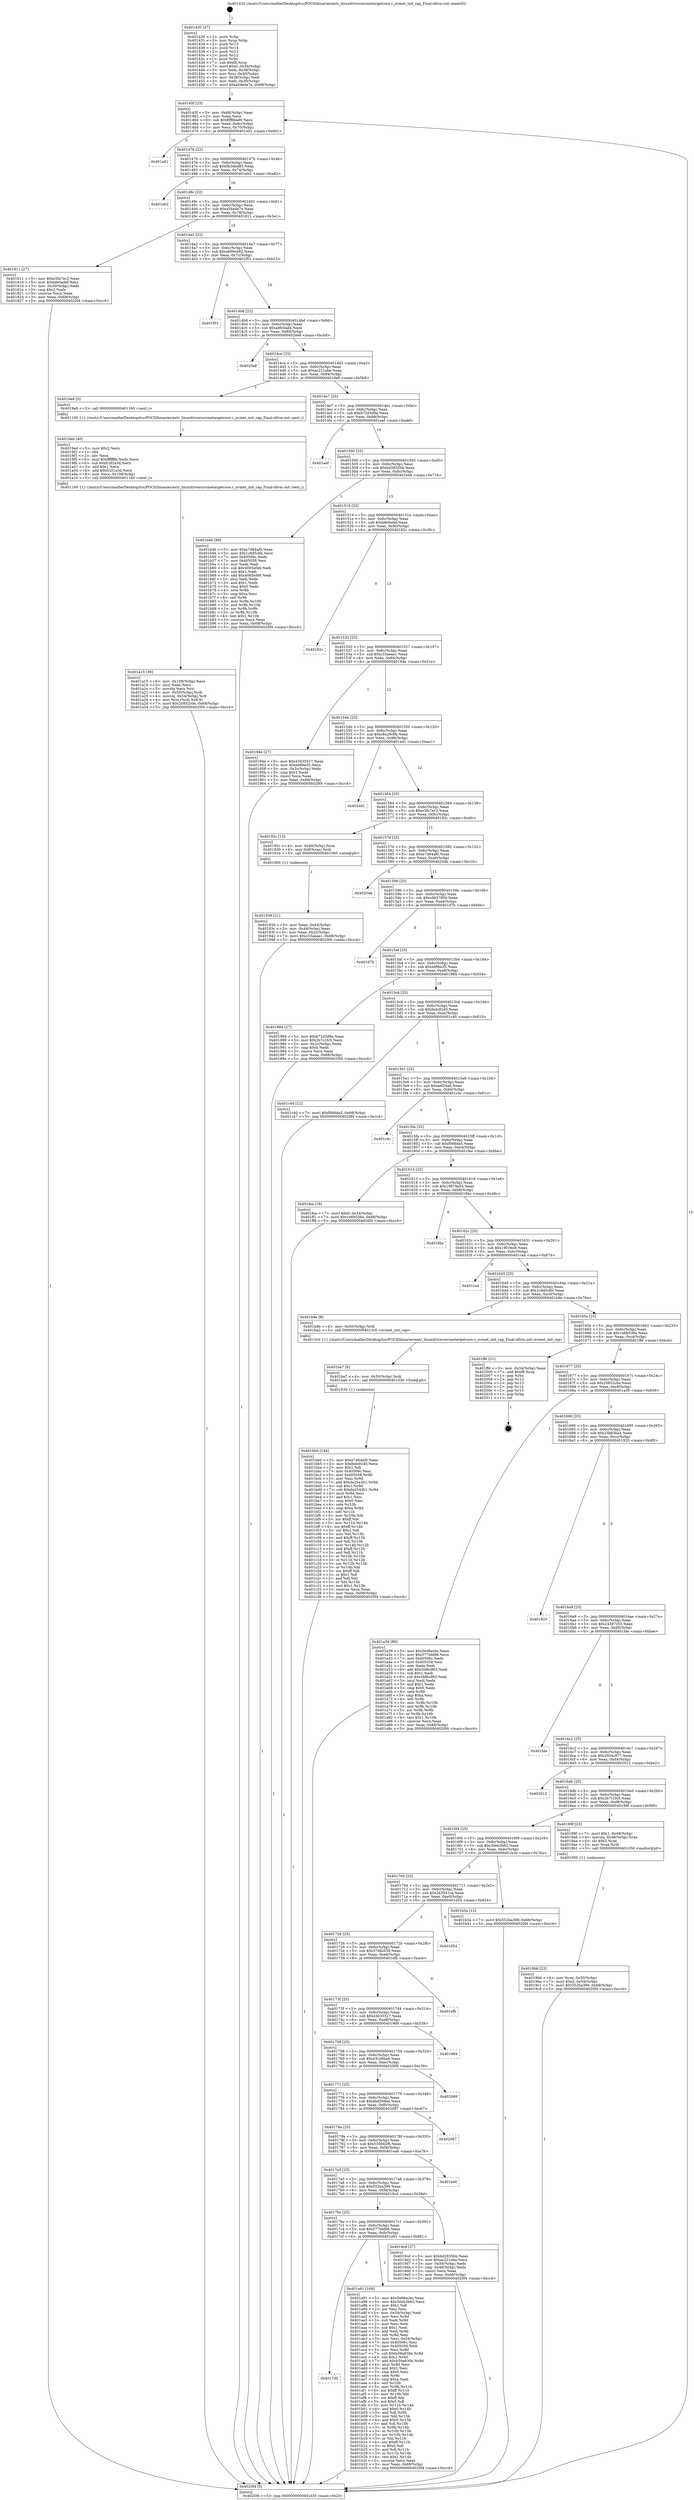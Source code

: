 digraph "0x401430" {
  label = "0x401430 (/mnt/c/Users/mathe/Desktop/tcc/POCII/binaries/extr_linuxdriversnvmetargetcore.c_nvmet_init_cap_Final-ollvm.out::main(0))"
  labelloc = "t"
  node[shape=record]

  Entry [label="",width=0.3,height=0.3,shape=circle,fillcolor=black,style=filled]
  "0x40145f" [label="{
     0x40145f [23]\l
     | [instrs]\l
     &nbsp;&nbsp;0x40145f \<+3\>: mov -0x68(%rbp),%eax\l
     &nbsp;&nbsp;0x401462 \<+2\>: mov %eax,%ecx\l
     &nbsp;&nbsp;0x401464 \<+6\>: sub $0x8ff6bad9,%ecx\l
     &nbsp;&nbsp;0x40146a \<+3\>: mov %eax,-0x6c(%rbp)\l
     &nbsp;&nbsp;0x40146d \<+3\>: mov %ecx,-0x70(%rbp)\l
     &nbsp;&nbsp;0x401470 \<+6\>: je 0000000000401e01 \<main+0x9d1\>\l
  }"]
  "0x401e01" [label="{
     0x401e01\l
  }", style=dashed]
  "0x401476" [label="{
     0x401476 [22]\l
     | [instrs]\l
     &nbsp;&nbsp;0x401476 \<+5\>: jmp 000000000040147b \<main+0x4b\>\l
     &nbsp;&nbsp;0x40147b \<+3\>: mov -0x6c(%rbp),%eax\l
     &nbsp;&nbsp;0x40147e \<+5\>: sub $0x9b3ded83,%eax\l
     &nbsp;&nbsp;0x401483 \<+3\>: mov %eax,-0x74(%rbp)\l
     &nbsp;&nbsp;0x401486 \<+6\>: je 0000000000401eb2 \<main+0xa82\>\l
  }"]
  Exit [label="",width=0.3,height=0.3,shape=circle,fillcolor=black,style=filled,peripheries=2]
  "0x401eb2" [label="{
     0x401eb2\l
  }", style=dashed]
  "0x40148c" [label="{
     0x40148c [22]\l
     | [instrs]\l
     &nbsp;&nbsp;0x40148c \<+5\>: jmp 0000000000401491 \<main+0x61\>\l
     &nbsp;&nbsp;0x401491 \<+3\>: mov -0x6c(%rbp),%eax\l
     &nbsp;&nbsp;0x401494 \<+5\>: sub $0xa54ede7e,%eax\l
     &nbsp;&nbsp;0x401499 \<+3\>: mov %eax,-0x78(%rbp)\l
     &nbsp;&nbsp;0x40149c \<+6\>: je 0000000000401811 \<main+0x3e1\>\l
  }"]
  "0x401bb0" [label="{
     0x401bb0 [144]\l
     | [instrs]\l
     &nbsp;&nbsp;0x401bb0 \<+5\>: mov $0xe7d64af0,%eax\l
     &nbsp;&nbsp;0x401bb5 \<+5\>: mov $0xfedc9240,%ecx\l
     &nbsp;&nbsp;0x401bba \<+2\>: mov $0x1,%dl\l
     &nbsp;&nbsp;0x401bbc \<+7\>: mov 0x40506c,%esi\l
     &nbsp;&nbsp;0x401bc3 \<+8\>: mov 0x405058,%r8d\l
     &nbsp;&nbsp;0x401bcb \<+3\>: mov %esi,%r9d\l
     &nbsp;&nbsp;0x401bce \<+7\>: add $0xda2543b1,%r9d\l
     &nbsp;&nbsp;0x401bd5 \<+4\>: sub $0x1,%r9d\l
     &nbsp;&nbsp;0x401bd9 \<+7\>: sub $0xda2543b1,%r9d\l
     &nbsp;&nbsp;0x401be0 \<+4\>: imul %r9d,%esi\l
     &nbsp;&nbsp;0x401be4 \<+3\>: and $0x1,%esi\l
     &nbsp;&nbsp;0x401be7 \<+3\>: cmp $0x0,%esi\l
     &nbsp;&nbsp;0x401bea \<+4\>: sete %r10b\l
     &nbsp;&nbsp;0x401bee \<+4\>: cmp $0xa,%r8d\l
     &nbsp;&nbsp;0x401bf2 \<+4\>: setl %r11b\l
     &nbsp;&nbsp;0x401bf6 \<+3\>: mov %r10b,%bl\l
     &nbsp;&nbsp;0x401bf9 \<+3\>: xor $0xff,%bl\l
     &nbsp;&nbsp;0x401bfc \<+3\>: mov %r11b,%r14b\l
     &nbsp;&nbsp;0x401bff \<+4\>: xor $0xff,%r14b\l
     &nbsp;&nbsp;0x401c03 \<+3\>: xor $0x1,%dl\l
     &nbsp;&nbsp;0x401c06 \<+3\>: mov %bl,%r15b\l
     &nbsp;&nbsp;0x401c09 \<+4\>: and $0xff,%r15b\l
     &nbsp;&nbsp;0x401c0d \<+3\>: and %dl,%r10b\l
     &nbsp;&nbsp;0x401c10 \<+3\>: mov %r14b,%r12b\l
     &nbsp;&nbsp;0x401c13 \<+4\>: and $0xff,%r12b\l
     &nbsp;&nbsp;0x401c17 \<+3\>: and %dl,%r11b\l
     &nbsp;&nbsp;0x401c1a \<+3\>: or %r10b,%r15b\l
     &nbsp;&nbsp;0x401c1d \<+3\>: or %r11b,%r12b\l
     &nbsp;&nbsp;0x401c20 \<+3\>: xor %r12b,%r15b\l
     &nbsp;&nbsp;0x401c23 \<+3\>: or %r14b,%bl\l
     &nbsp;&nbsp;0x401c26 \<+3\>: xor $0xff,%bl\l
     &nbsp;&nbsp;0x401c29 \<+3\>: or $0x1,%dl\l
     &nbsp;&nbsp;0x401c2c \<+2\>: and %dl,%bl\l
     &nbsp;&nbsp;0x401c2e \<+3\>: or %bl,%r15b\l
     &nbsp;&nbsp;0x401c31 \<+4\>: test $0x1,%r15b\l
     &nbsp;&nbsp;0x401c35 \<+3\>: cmovne %ecx,%eax\l
     &nbsp;&nbsp;0x401c38 \<+3\>: mov %eax,-0x68(%rbp)\l
     &nbsp;&nbsp;0x401c3b \<+5\>: jmp 00000000004020f4 \<main+0xcc4\>\l
  }"]
  "0x401811" [label="{
     0x401811 [27]\l
     | [instrs]\l
     &nbsp;&nbsp;0x401811 \<+5\>: mov $0xe5fa7ec3,%eax\l
     &nbsp;&nbsp;0x401816 \<+5\>: mov $0xbfe0edef,%ecx\l
     &nbsp;&nbsp;0x40181b \<+3\>: mov -0x30(%rbp),%edx\l
     &nbsp;&nbsp;0x40181e \<+3\>: cmp $0x2,%edx\l
     &nbsp;&nbsp;0x401821 \<+3\>: cmovne %ecx,%eax\l
     &nbsp;&nbsp;0x401824 \<+3\>: mov %eax,-0x68(%rbp)\l
     &nbsp;&nbsp;0x401827 \<+5\>: jmp 00000000004020f4 \<main+0xcc4\>\l
  }"]
  "0x4014a2" [label="{
     0x4014a2 [22]\l
     | [instrs]\l
     &nbsp;&nbsp;0x4014a2 \<+5\>: jmp 00000000004014a7 \<main+0x77\>\l
     &nbsp;&nbsp;0x4014a7 \<+3\>: mov -0x6c(%rbp),%eax\l
     &nbsp;&nbsp;0x4014aa \<+5\>: sub $0xa609e482,%eax\l
     &nbsp;&nbsp;0x4014af \<+3\>: mov %eax,-0x7c(%rbp)\l
     &nbsp;&nbsp;0x4014b2 \<+6\>: je 0000000000401f53 \<main+0xb23\>\l
  }"]
  "0x4020f4" [label="{
     0x4020f4 [5]\l
     | [instrs]\l
     &nbsp;&nbsp;0x4020f4 \<+5\>: jmp 000000000040145f \<main+0x2f\>\l
  }"]
  "0x401430" [label="{
     0x401430 [47]\l
     | [instrs]\l
     &nbsp;&nbsp;0x401430 \<+1\>: push %rbp\l
     &nbsp;&nbsp;0x401431 \<+3\>: mov %rsp,%rbp\l
     &nbsp;&nbsp;0x401434 \<+2\>: push %r15\l
     &nbsp;&nbsp;0x401436 \<+2\>: push %r14\l
     &nbsp;&nbsp;0x401438 \<+2\>: push %r13\l
     &nbsp;&nbsp;0x40143a \<+2\>: push %r12\l
     &nbsp;&nbsp;0x40143c \<+1\>: push %rbx\l
     &nbsp;&nbsp;0x40143d \<+7\>: sub $0xf8,%rsp\l
     &nbsp;&nbsp;0x401444 \<+7\>: movl $0x0,-0x34(%rbp)\l
     &nbsp;&nbsp;0x40144b \<+3\>: mov %edi,-0x38(%rbp)\l
     &nbsp;&nbsp;0x40144e \<+4\>: mov %rsi,-0x40(%rbp)\l
     &nbsp;&nbsp;0x401452 \<+3\>: mov -0x38(%rbp),%edi\l
     &nbsp;&nbsp;0x401455 \<+3\>: mov %edi,-0x30(%rbp)\l
     &nbsp;&nbsp;0x401458 \<+7\>: movl $0xa54ede7e,-0x68(%rbp)\l
  }"]
  "0x401ba7" [label="{
     0x401ba7 [9]\l
     | [instrs]\l
     &nbsp;&nbsp;0x401ba7 \<+4\>: mov -0x50(%rbp),%rdi\l
     &nbsp;&nbsp;0x401bab \<+5\>: call 0000000000401030 \<free@plt\>\l
     | [calls]\l
     &nbsp;&nbsp;0x401030 \{1\} (unknown)\l
  }"]
  "0x401f53" [label="{
     0x401f53\l
  }", style=dashed]
  "0x4014b8" [label="{
     0x4014b8 [22]\l
     | [instrs]\l
     &nbsp;&nbsp;0x4014b8 \<+5\>: jmp 00000000004014bd \<main+0x8d\>\l
     &nbsp;&nbsp;0x4014bd \<+3\>: mov -0x6c(%rbp),%eax\l
     &nbsp;&nbsp;0x4014c0 \<+5\>: sub $0xa8fc0ad4,%eax\l
     &nbsp;&nbsp;0x4014c5 \<+3\>: mov %eax,-0x80(%rbp)\l
     &nbsp;&nbsp;0x4014c8 \<+6\>: je 00000000004020e8 \<main+0xcb8\>\l
  }"]
  "0x4017d5" [label="{
     0x4017d5\l
  }", style=dashed]
  "0x4020e8" [label="{
     0x4020e8\l
  }", style=dashed]
  "0x4014ce" [label="{
     0x4014ce [25]\l
     | [instrs]\l
     &nbsp;&nbsp;0x4014ce \<+5\>: jmp 00000000004014d3 \<main+0xa3\>\l
     &nbsp;&nbsp;0x4014d3 \<+3\>: mov -0x6c(%rbp),%eax\l
     &nbsp;&nbsp;0x4014d6 \<+5\>: sub $0xac221ebe,%eax\l
     &nbsp;&nbsp;0x4014db \<+6\>: mov %eax,-0x84(%rbp)\l
     &nbsp;&nbsp;0x4014e1 \<+6\>: je 00000000004019e8 \<main+0x5b8\>\l
  }"]
  "0x401a91" [label="{
     0x401a91 [169]\l
     | [instrs]\l
     &nbsp;&nbsp;0x401a91 \<+5\>: mov $0x5e96ecbc,%eax\l
     &nbsp;&nbsp;0x401a96 \<+5\>: mov $0x30eb3b62,%ecx\l
     &nbsp;&nbsp;0x401a9b \<+2\>: mov $0x1,%dl\l
     &nbsp;&nbsp;0x401a9d \<+2\>: xor %esi,%esi\l
     &nbsp;&nbsp;0x401a9f \<+3\>: mov -0x54(%rbp),%edi\l
     &nbsp;&nbsp;0x401aa2 \<+3\>: mov %esi,%r8d\l
     &nbsp;&nbsp;0x401aa5 \<+3\>: sub %edi,%r8d\l
     &nbsp;&nbsp;0x401aa8 \<+2\>: mov %esi,%edi\l
     &nbsp;&nbsp;0x401aaa \<+3\>: sub $0x1,%edi\l
     &nbsp;&nbsp;0x401aad \<+3\>: add %edi,%r8d\l
     &nbsp;&nbsp;0x401ab0 \<+3\>: sub %r8d,%esi\l
     &nbsp;&nbsp;0x401ab3 \<+3\>: mov %esi,-0x54(%rbp)\l
     &nbsp;&nbsp;0x401ab6 \<+7\>: mov 0x40506c,%esi\l
     &nbsp;&nbsp;0x401abd \<+7\>: mov 0x405058,%edi\l
     &nbsp;&nbsp;0x401ac4 \<+3\>: mov %esi,%r8d\l
     &nbsp;&nbsp;0x401ac7 \<+7\>: sub $0xb59a830e,%r8d\l
     &nbsp;&nbsp;0x401ace \<+4\>: sub $0x1,%r8d\l
     &nbsp;&nbsp;0x401ad2 \<+7\>: add $0xb59a830e,%r8d\l
     &nbsp;&nbsp;0x401ad9 \<+4\>: imul %r8d,%esi\l
     &nbsp;&nbsp;0x401add \<+3\>: and $0x1,%esi\l
     &nbsp;&nbsp;0x401ae0 \<+3\>: cmp $0x0,%esi\l
     &nbsp;&nbsp;0x401ae3 \<+4\>: sete %r9b\l
     &nbsp;&nbsp;0x401ae7 \<+3\>: cmp $0xa,%edi\l
     &nbsp;&nbsp;0x401aea \<+4\>: setl %r10b\l
     &nbsp;&nbsp;0x401aee \<+3\>: mov %r9b,%r11b\l
     &nbsp;&nbsp;0x401af1 \<+4\>: xor $0xff,%r11b\l
     &nbsp;&nbsp;0x401af5 \<+3\>: mov %r10b,%bl\l
     &nbsp;&nbsp;0x401af8 \<+3\>: xor $0xff,%bl\l
     &nbsp;&nbsp;0x401afb \<+3\>: xor $0x0,%dl\l
     &nbsp;&nbsp;0x401afe \<+3\>: mov %r11b,%r14b\l
     &nbsp;&nbsp;0x401b01 \<+4\>: and $0x0,%r14b\l
     &nbsp;&nbsp;0x401b05 \<+3\>: and %dl,%r9b\l
     &nbsp;&nbsp;0x401b08 \<+3\>: mov %bl,%r15b\l
     &nbsp;&nbsp;0x401b0b \<+4\>: and $0x0,%r15b\l
     &nbsp;&nbsp;0x401b0f \<+3\>: and %dl,%r10b\l
     &nbsp;&nbsp;0x401b12 \<+3\>: or %r9b,%r14b\l
     &nbsp;&nbsp;0x401b15 \<+3\>: or %r10b,%r15b\l
     &nbsp;&nbsp;0x401b18 \<+3\>: xor %r15b,%r14b\l
     &nbsp;&nbsp;0x401b1b \<+3\>: or %bl,%r11b\l
     &nbsp;&nbsp;0x401b1e \<+4\>: xor $0xff,%r11b\l
     &nbsp;&nbsp;0x401b22 \<+3\>: or $0x0,%dl\l
     &nbsp;&nbsp;0x401b25 \<+3\>: and %dl,%r11b\l
     &nbsp;&nbsp;0x401b28 \<+3\>: or %r11b,%r14b\l
     &nbsp;&nbsp;0x401b2b \<+4\>: test $0x1,%r14b\l
     &nbsp;&nbsp;0x401b2f \<+3\>: cmovne %ecx,%eax\l
     &nbsp;&nbsp;0x401b32 \<+3\>: mov %eax,-0x68(%rbp)\l
     &nbsp;&nbsp;0x401b35 \<+5\>: jmp 00000000004020f4 \<main+0xcc4\>\l
  }"]
  "0x4019e8" [label="{
     0x4019e8 [5]\l
     | [instrs]\l
     &nbsp;&nbsp;0x4019e8 \<+5\>: call 0000000000401160 \<next_i\>\l
     | [calls]\l
     &nbsp;&nbsp;0x401160 \{1\} (/mnt/c/Users/mathe/Desktop/tcc/POCII/binaries/extr_linuxdriversnvmetargetcore.c_nvmet_init_cap_Final-ollvm.out::next_i)\l
  }"]
  "0x4014e7" [label="{
     0x4014e7 [25]\l
     | [instrs]\l
     &nbsp;&nbsp;0x4014e7 \<+5\>: jmp 00000000004014ec \<main+0xbc\>\l
     &nbsp;&nbsp;0x4014ec \<+3\>: mov -0x6c(%rbp),%eax\l
     &nbsp;&nbsp;0x4014ef \<+5\>: sub $0xb72d3d9a,%eax\l
     &nbsp;&nbsp;0x4014f4 \<+6\>: mov %eax,-0x88(%rbp)\l
     &nbsp;&nbsp;0x4014fa \<+6\>: je 0000000000401eef \<main+0xabf\>\l
  }"]
  "0x401a15" [label="{
     0x401a15 [36]\l
     | [instrs]\l
     &nbsp;&nbsp;0x401a15 \<+6\>: mov -0x108(%rbp),%ecx\l
     &nbsp;&nbsp;0x401a1b \<+3\>: imul %eax,%ecx\l
     &nbsp;&nbsp;0x401a1e \<+3\>: movslq %ecx,%rsi\l
     &nbsp;&nbsp;0x401a21 \<+4\>: mov -0x50(%rbp),%rdi\l
     &nbsp;&nbsp;0x401a25 \<+4\>: movslq -0x54(%rbp),%r8\l
     &nbsp;&nbsp;0x401a29 \<+4\>: mov %rsi,(%rdi,%r8,8)\l
     &nbsp;&nbsp;0x401a2d \<+7\>: movl $0x20932c0e,-0x68(%rbp)\l
     &nbsp;&nbsp;0x401a34 \<+5\>: jmp 00000000004020f4 \<main+0xcc4\>\l
  }"]
  "0x401eef" [label="{
     0x401eef\l
  }", style=dashed]
  "0x401500" [label="{
     0x401500 [25]\l
     | [instrs]\l
     &nbsp;&nbsp;0x401500 \<+5\>: jmp 0000000000401505 \<main+0xd5\>\l
     &nbsp;&nbsp;0x401505 \<+3\>: mov -0x6c(%rbp),%eax\l
     &nbsp;&nbsp;0x401508 \<+5\>: sub $0xbd2855bb,%eax\l
     &nbsp;&nbsp;0x40150d \<+6\>: mov %eax,-0x8c(%rbp)\l
     &nbsp;&nbsp;0x401513 \<+6\>: je 0000000000401b46 \<main+0x716\>\l
  }"]
  "0x4019ed" [label="{
     0x4019ed [40]\l
     | [instrs]\l
     &nbsp;&nbsp;0x4019ed \<+5\>: mov $0x2,%ecx\l
     &nbsp;&nbsp;0x4019f2 \<+1\>: cltd\l
     &nbsp;&nbsp;0x4019f3 \<+2\>: idiv %ecx\l
     &nbsp;&nbsp;0x4019f5 \<+6\>: imul $0xfffffffe,%edx,%ecx\l
     &nbsp;&nbsp;0x4019fb \<+6\>: sub $0xfc2f1a3d,%ecx\l
     &nbsp;&nbsp;0x401a01 \<+3\>: add $0x1,%ecx\l
     &nbsp;&nbsp;0x401a04 \<+6\>: add $0xfc2f1a3d,%ecx\l
     &nbsp;&nbsp;0x401a0a \<+6\>: mov %ecx,-0x108(%rbp)\l
     &nbsp;&nbsp;0x401a10 \<+5\>: call 0000000000401160 \<next_i\>\l
     | [calls]\l
     &nbsp;&nbsp;0x401160 \{1\} (/mnt/c/Users/mathe/Desktop/tcc/POCII/binaries/extr_linuxdriversnvmetargetcore.c_nvmet_init_cap_Final-ollvm.out::next_i)\l
  }"]
  "0x401b46" [label="{
     0x401b46 [88]\l
     | [instrs]\l
     &nbsp;&nbsp;0x401b46 \<+5\>: mov $0xe7d64af0,%eax\l
     &nbsp;&nbsp;0x401b4b \<+5\>: mov $0x1c8d5c6b,%ecx\l
     &nbsp;&nbsp;0x401b50 \<+7\>: mov 0x40506c,%edx\l
     &nbsp;&nbsp;0x401b57 \<+7\>: mov 0x405058,%esi\l
     &nbsp;&nbsp;0x401b5e \<+2\>: mov %edx,%edi\l
     &nbsp;&nbsp;0x401b60 \<+6\>: sub $0x4065ef46,%edi\l
     &nbsp;&nbsp;0x401b66 \<+3\>: sub $0x1,%edi\l
     &nbsp;&nbsp;0x401b69 \<+6\>: add $0x4065ef46,%edi\l
     &nbsp;&nbsp;0x401b6f \<+3\>: imul %edi,%edx\l
     &nbsp;&nbsp;0x401b72 \<+3\>: and $0x1,%edx\l
     &nbsp;&nbsp;0x401b75 \<+3\>: cmp $0x0,%edx\l
     &nbsp;&nbsp;0x401b78 \<+4\>: sete %r8b\l
     &nbsp;&nbsp;0x401b7c \<+3\>: cmp $0xa,%esi\l
     &nbsp;&nbsp;0x401b7f \<+4\>: setl %r9b\l
     &nbsp;&nbsp;0x401b83 \<+3\>: mov %r8b,%r10b\l
     &nbsp;&nbsp;0x401b86 \<+3\>: and %r9b,%r10b\l
     &nbsp;&nbsp;0x401b89 \<+3\>: xor %r9b,%r8b\l
     &nbsp;&nbsp;0x401b8c \<+3\>: or %r8b,%r10b\l
     &nbsp;&nbsp;0x401b8f \<+4\>: test $0x1,%r10b\l
     &nbsp;&nbsp;0x401b93 \<+3\>: cmovne %ecx,%eax\l
     &nbsp;&nbsp;0x401b96 \<+3\>: mov %eax,-0x68(%rbp)\l
     &nbsp;&nbsp;0x401b99 \<+5\>: jmp 00000000004020f4 \<main+0xcc4\>\l
  }"]
  "0x401519" [label="{
     0x401519 [25]\l
     | [instrs]\l
     &nbsp;&nbsp;0x401519 \<+5\>: jmp 000000000040151e \<main+0xee\>\l
     &nbsp;&nbsp;0x40151e \<+3\>: mov -0x6c(%rbp),%eax\l
     &nbsp;&nbsp;0x401521 \<+5\>: sub $0xbfe0edef,%eax\l
     &nbsp;&nbsp;0x401526 \<+6\>: mov %eax,-0x90(%rbp)\l
     &nbsp;&nbsp;0x40152c \<+6\>: je 000000000040182c \<main+0x3fc\>\l
  }"]
  "0x4017bc" [label="{
     0x4017bc [25]\l
     | [instrs]\l
     &nbsp;&nbsp;0x4017bc \<+5\>: jmp 00000000004017c1 \<main+0x391\>\l
     &nbsp;&nbsp;0x4017c1 \<+3\>: mov -0x6c(%rbp),%eax\l
     &nbsp;&nbsp;0x4017c4 \<+5\>: sub $0x577bbfd6,%eax\l
     &nbsp;&nbsp;0x4017c9 \<+6\>: mov %eax,-0xfc(%rbp)\l
     &nbsp;&nbsp;0x4017cf \<+6\>: je 0000000000401a91 \<main+0x661\>\l
  }"]
  "0x40182c" [label="{
     0x40182c\l
  }", style=dashed]
  "0x401532" [label="{
     0x401532 [25]\l
     | [instrs]\l
     &nbsp;&nbsp;0x401532 \<+5\>: jmp 0000000000401537 \<main+0x107\>\l
     &nbsp;&nbsp;0x401537 \<+3\>: mov -0x6c(%rbp),%eax\l
     &nbsp;&nbsp;0x40153a \<+5\>: sub $0xc33aeaa1,%eax\l
     &nbsp;&nbsp;0x40153f \<+6\>: mov %eax,-0x94(%rbp)\l
     &nbsp;&nbsp;0x401545 \<+6\>: je 000000000040194e \<main+0x51e\>\l
  }"]
  "0x4019cd" [label="{
     0x4019cd [27]\l
     | [instrs]\l
     &nbsp;&nbsp;0x4019cd \<+5\>: mov $0xbd2855bb,%eax\l
     &nbsp;&nbsp;0x4019d2 \<+5\>: mov $0xac221ebe,%ecx\l
     &nbsp;&nbsp;0x4019d7 \<+3\>: mov -0x54(%rbp),%edx\l
     &nbsp;&nbsp;0x4019da \<+3\>: cmp -0x48(%rbp),%edx\l
     &nbsp;&nbsp;0x4019dd \<+3\>: cmovl %ecx,%eax\l
     &nbsp;&nbsp;0x4019e0 \<+3\>: mov %eax,-0x68(%rbp)\l
     &nbsp;&nbsp;0x4019e3 \<+5\>: jmp 00000000004020f4 \<main+0xcc4\>\l
  }"]
  "0x40194e" [label="{
     0x40194e [27]\l
     | [instrs]\l
     &nbsp;&nbsp;0x40194e \<+5\>: mov $0x43035517,%eax\l
     &nbsp;&nbsp;0x401953 \<+5\>: mov $0xebf9ecf3,%ecx\l
     &nbsp;&nbsp;0x401958 \<+3\>: mov -0x2c(%rbp),%edx\l
     &nbsp;&nbsp;0x40195b \<+3\>: cmp $0x1,%edx\l
     &nbsp;&nbsp;0x40195e \<+3\>: cmovl %ecx,%eax\l
     &nbsp;&nbsp;0x401961 \<+3\>: mov %eax,-0x68(%rbp)\l
     &nbsp;&nbsp;0x401964 \<+5\>: jmp 00000000004020f4 \<main+0xcc4\>\l
  }"]
  "0x40154b" [label="{
     0x40154b [25]\l
     | [instrs]\l
     &nbsp;&nbsp;0x40154b \<+5\>: jmp 0000000000401550 \<main+0x120\>\l
     &nbsp;&nbsp;0x401550 \<+3\>: mov -0x6c(%rbp),%eax\l
     &nbsp;&nbsp;0x401553 \<+5\>: sub $0xc8a29c9b,%eax\l
     &nbsp;&nbsp;0x401558 \<+6\>: mov %eax,-0x98(%rbp)\l
     &nbsp;&nbsp;0x40155e \<+6\>: je 0000000000401ed1 \<main+0xaa1\>\l
  }"]
  "0x4017a3" [label="{
     0x4017a3 [25]\l
     | [instrs]\l
     &nbsp;&nbsp;0x4017a3 \<+5\>: jmp 00000000004017a8 \<main+0x378\>\l
     &nbsp;&nbsp;0x4017a8 \<+3\>: mov -0x6c(%rbp),%eax\l
     &nbsp;&nbsp;0x4017ab \<+5\>: sub $0x552ba399,%eax\l
     &nbsp;&nbsp;0x4017b0 \<+6\>: mov %eax,-0xf8(%rbp)\l
     &nbsp;&nbsp;0x4017b6 \<+6\>: je 00000000004019cd \<main+0x59d\>\l
  }"]
  "0x401ed1" [label="{
     0x401ed1\l
  }", style=dashed]
  "0x401564" [label="{
     0x401564 [25]\l
     | [instrs]\l
     &nbsp;&nbsp;0x401564 \<+5\>: jmp 0000000000401569 \<main+0x139\>\l
     &nbsp;&nbsp;0x401569 \<+3\>: mov -0x6c(%rbp),%eax\l
     &nbsp;&nbsp;0x40156c \<+5\>: sub $0xe5fa7ec3,%eax\l
     &nbsp;&nbsp;0x401571 \<+6\>: mov %eax,-0x9c(%rbp)\l
     &nbsp;&nbsp;0x401577 \<+6\>: je 000000000040192c \<main+0x4fc\>\l
  }"]
  "0x401ea6" [label="{
     0x401ea6\l
  }", style=dashed]
  "0x40192c" [label="{
     0x40192c [13]\l
     | [instrs]\l
     &nbsp;&nbsp;0x40192c \<+4\>: mov -0x40(%rbp),%rax\l
     &nbsp;&nbsp;0x401930 \<+4\>: mov 0x8(%rax),%rdi\l
     &nbsp;&nbsp;0x401934 \<+5\>: call 0000000000401060 \<atoi@plt\>\l
     | [calls]\l
     &nbsp;&nbsp;0x401060 \{1\} (unknown)\l
  }"]
  "0x40157d" [label="{
     0x40157d [25]\l
     | [instrs]\l
     &nbsp;&nbsp;0x40157d \<+5\>: jmp 0000000000401582 \<main+0x152\>\l
     &nbsp;&nbsp;0x401582 \<+3\>: mov -0x6c(%rbp),%eax\l
     &nbsp;&nbsp;0x401585 \<+5\>: sub $0xe7d64af0,%eax\l
     &nbsp;&nbsp;0x40158a \<+6\>: mov %eax,-0xa0(%rbp)\l
     &nbsp;&nbsp;0x401590 \<+6\>: je 000000000040204b \<main+0xc1b\>\l
  }"]
  "0x401939" [label="{
     0x401939 [21]\l
     | [instrs]\l
     &nbsp;&nbsp;0x401939 \<+3\>: mov %eax,-0x44(%rbp)\l
     &nbsp;&nbsp;0x40193c \<+3\>: mov -0x44(%rbp),%eax\l
     &nbsp;&nbsp;0x40193f \<+3\>: mov %eax,-0x2c(%rbp)\l
     &nbsp;&nbsp;0x401942 \<+7\>: movl $0xc33aeaa1,-0x68(%rbp)\l
     &nbsp;&nbsp;0x401949 \<+5\>: jmp 00000000004020f4 \<main+0xcc4\>\l
  }"]
  "0x40178a" [label="{
     0x40178a [25]\l
     | [instrs]\l
     &nbsp;&nbsp;0x40178a \<+5\>: jmp 000000000040178f \<main+0x35f\>\l
     &nbsp;&nbsp;0x40178f \<+3\>: mov -0x6c(%rbp),%eax\l
     &nbsp;&nbsp;0x401792 \<+5\>: sub $0x535042f6,%eax\l
     &nbsp;&nbsp;0x401797 \<+6\>: mov %eax,-0xf4(%rbp)\l
     &nbsp;&nbsp;0x40179d \<+6\>: je 0000000000401ea6 \<main+0xa76\>\l
  }"]
  "0x40204b" [label="{
     0x40204b\l
  }", style=dashed]
  "0x401596" [label="{
     0x401596 [25]\l
     | [instrs]\l
     &nbsp;&nbsp;0x401596 \<+5\>: jmp 000000000040159b \<main+0x16b\>\l
     &nbsp;&nbsp;0x40159b \<+3\>: mov -0x6c(%rbp),%eax\l
     &nbsp;&nbsp;0x40159e \<+5\>: sub $0xe9b57950,%eax\l
     &nbsp;&nbsp;0x4015a3 \<+6\>: mov %eax,-0xa4(%rbp)\l
     &nbsp;&nbsp;0x4015a9 \<+6\>: je 0000000000401d7b \<main+0x94b\>\l
  }"]
  "0x402097" [label="{
     0x402097\l
  }", style=dashed]
  "0x401d7b" [label="{
     0x401d7b\l
  }", style=dashed]
  "0x4015af" [label="{
     0x4015af [25]\l
     | [instrs]\l
     &nbsp;&nbsp;0x4015af \<+5\>: jmp 00000000004015b4 \<main+0x184\>\l
     &nbsp;&nbsp;0x4015b4 \<+3\>: mov -0x6c(%rbp),%eax\l
     &nbsp;&nbsp;0x4015b7 \<+5\>: sub $0xebf9ecf3,%eax\l
     &nbsp;&nbsp;0x4015bc \<+6\>: mov %eax,-0xa8(%rbp)\l
     &nbsp;&nbsp;0x4015c2 \<+6\>: je 0000000000401984 \<main+0x554\>\l
  }"]
  "0x401771" [label="{
     0x401771 [25]\l
     | [instrs]\l
     &nbsp;&nbsp;0x401771 \<+5\>: jmp 0000000000401776 \<main+0x346\>\l
     &nbsp;&nbsp;0x401776 \<+3\>: mov -0x6c(%rbp),%eax\l
     &nbsp;&nbsp;0x401779 \<+5\>: sub $0x4bd506ee,%eax\l
     &nbsp;&nbsp;0x40177e \<+6\>: mov %eax,-0xf0(%rbp)\l
     &nbsp;&nbsp;0x401784 \<+6\>: je 0000000000402097 \<main+0xc67\>\l
  }"]
  "0x401984" [label="{
     0x401984 [27]\l
     | [instrs]\l
     &nbsp;&nbsp;0x401984 \<+5\>: mov $0xb72d3d9a,%eax\l
     &nbsp;&nbsp;0x401989 \<+5\>: mov $0x2b7c1fc5,%ecx\l
     &nbsp;&nbsp;0x40198e \<+3\>: mov -0x2c(%rbp),%edx\l
     &nbsp;&nbsp;0x401991 \<+3\>: cmp $0x0,%edx\l
     &nbsp;&nbsp;0x401994 \<+3\>: cmove %ecx,%eax\l
     &nbsp;&nbsp;0x401997 \<+3\>: mov %eax,-0x68(%rbp)\l
     &nbsp;&nbsp;0x40199a \<+5\>: jmp 00000000004020f4 \<main+0xcc4\>\l
  }"]
  "0x4015c8" [label="{
     0x4015c8 [25]\l
     | [instrs]\l
     &nbsp;&nbsp;0x4015c8 \<+5\>: jmp 00000000004015cd \<main+0x19d\>\l
     &nbsp;&nbsp;0x4015cd \<+3\>: mov -0x6c(%rbp),%eax\l
     &nbsp;&nbsp;0x4015d0 \<+5\>: sub $0xfedc9240,%eax\l
     &nbsp;&nbsp;0x4015d5 \<+6\>: mov %eax,-0xac(%rbp)\l
     &nbsp;&nbsp;0x4015db \<+6\>: je 0000000000401c40 \<main+0x810\>\l
  }"]
  "0x402069" [label="{
     0x402069\l
  }", style=dashed]
  "0x401c40" [label="{
     0x401c40 [12]\l
     | [instrs]\l
     &nbsp;&nbsp;0x401c40 \<+7\>: movl $0xf066da5,-0x68(%rbp)\l
     &nbsp;&nbsp;0x401c47 \<+5\>: jmp 00000000004020f4 \<main+0xcc4\>\l
  }"]
  "0x4015e1" [label="{
     0x4015e1 [25]\l
     | [instrs]\l
     &nbsp;&nbsp;0x4015e1 \<+5\>: jmp 00000000004015e6 \<main+0x1b6\>\l
     &nbsp;&nbsp;0x4015e6 \<+3\>: mov -0x6c(%rbp),%eax\l
     &nbsp;&nbsp;0x4015e9 \<+5\>: sub $0xaef24a6,%eax\l
     &nbsp;&nbsp;0x4015ee \<+6\>: mov %eax,-0xb0(%rbp)\l
     &nbsp;&nbsp;0x4015f4 \<+6\>: je 0000000000401c4c \<main+0x81c\>\l
  }"]
  "0x401758" [label="{
     0x401758 [25]\l
     | [instrs]\l
     &nbsp;&nbsp;0x401758 \<+5\>: jmp 000000000040175d \<main+0x32d\>\l
     &nbsp;&nbsp;0x40175d \<+3\>: mov -0x6c(%rbp),%eax\l
     &nbsp;&nbsp;0x401760 \<+5\>: sub $0x43c26ba8,%eax\l
     &nbsp;&nbsp;0x401765 \<+6\>: mov %eax,-0xec(%rbp)\l
     &nbsp;&nbsp;0x40176b \<+6\>: je 0000000000402069 \<main+0xc39\>\l
  }"]
  "0x401c4c" [label="{
     0x401c4c\l
  }", style=dashed]
  "0x4015fa" [label="{
     0x4015fa [25]\l
     | [instrs]\l
     &nbsp;&nbsp;0x4015fa \<+5\>: jmp 00000000004015ff \<main+0x1cf\>\l
     &nbsp;&nbsp;0x4015ff \<+3\>: mov -0x6c(%rbp),%eax\l
     &nbsp;&nbsp;0x401602 \<+5\>: sub $0xf066da5,%eax\l
     &nbsp;&nbsp;0x401607 \<+6\>: mov %eax,-0xb4(%rbp)\l
     &nbsp;&nbsp;0x40160d \<+6\>: je 0000000000401fea \<main+0xbba\>\l
  }"]
  "0x401969" [label="{
     0x401969\l
  }", style=dashed]
  "0x401fea" [label="{
     0x401fea [19]\l
     | [instrs]\l
     &nbsp;&nbsp;0x401fea \<+7\>: movl $0x0,-0x34(%rbp)\l
     &nbsp;&nbsp;0x401ff1 \<+7\>: movl $0x1e6b536e,-0x68(%rbp)\l
     &nbsp;&nbsp;0x401ff8 \<+5\>: jmp 00000000004020f4 \<main+0xcc4\>\l
  }"]
  "0x401613" [label="{
     0x401613 [25]\l
     | [instrs]\l
     &nbsp;&nbsp;0x401613 \<+5\>: jmp 0000000000401618 \<main+0x1e8\>\l
     &nbsp;&nbsp;0x401618 \<+3\>: mov -0x6c(%rbp),%eax\l
     &nbsp;&nbsp;0x40161b \<+5\>: sub $0x19679a54,%eax\l
     &nbsp;&nbsp;0x401620 \<+6\>: mov %eax,-0xb8(%rbp)\l
     &nbsp;&nbsp;0x401626 \<+6\>: je 00000000004018bc \<main+0x48c\>\l
  }"]
  "0x40173f" [label="{
     0x40173f [25]\l
     | [instrs]\l
     &nbsp;&nbsp;0x40173f \<+5\>: jmp 0000000000401744 \<main+0x314\>\l
     &nbsp;&nbsp;0x401744 \<+3\>: mov -0x6c(%rbp),%eax\l
     &nbsp;&nbsp;0x401747 \<+5\>: sub $0x43035517,%eax\l
     &nbsp;&nbsp;0x40174c \<+6\>: mov %eax,-0xe8(%rbp)\l
     &nbsp;&nbsp;0x401752 \<+6\>: je 0000000000401969 \<main+0x539\>\l
  }"]
  "0x4018bc" [label="{
     0x4018bc\l
  }", style=dashed]
  "0x40162c" [label="{
     0x40162c [25]\l
     | [instrs]\l
     &nbsp;&nbsp;0x40162c \<+5\>: jmp 0000000000401631 \<main+0x201\>\l
     &nbsp;&nbsp;0x401631 \<+3\>: mov -0x6c(%rbp),%eax\l
     &nbsp;&nbsp;0x401634 \<+5\>: sub $0x19f1fea6,%eax\l
     &nbsp;&nbsp;0x401639 \<+6\>: mov %eax,-0xbc(%rbp)\l
     &nbsp;&nbsp;0x40163f \<+6\>: je 0000000000401ca4 \<main+0x874\>\l
  }"]
  "0x401efb" [label="{
     0x401efb\l
  }", style=dashed]
  "0x401ca4" [label="{
     0x401ca4\l
  }", style=dashed]
  "0x401645" [label="{
     0x401645 [25]\l
     | [instrs]\l
     &nbsp;&nbsp;0x401645 \<+5\>: jmp 000000000040164a \<main+0x21a\>\l
     &nbsp;&nbsp;0x40164a \<+3\>: mov -0x6c(%rbp),%eax\l
     &nbsp;&nbsp;0x40164d \<+5\>: sub $0x1c8d5c6b,%eax\l
     &nbsp;&nbsp;0x401652 \<+6\>: mov %eax,-0xc0(%rbp)\l
     &nbsp;&nbsp;0x401658 \<+6\>: je 0000000000401b9e \<main+0x76e\>\l
  }"]
  "0x401726" [label="{
     0x401726 [25]\l
     | [instrs]\l
     &nbsp;&nbsp;0x401726 \<+5\>: jmp 000000000040172b \<main+0x2fb\>\l
     &nbsp;&nbsp;0x40172b \<+3\>: mov -0x6c(%rbp),%eax\l
     &nbsp;&nbsp;0x40172e \<+5\>: sub $0x37d6c039,%eax\l
     &nbsp;&nbsp;0x401733 \<+6\>: mov %eax,-0xe4(%rbp)\l
     &nbsp;&nbsp;0x401739 \<+6\>: je 0000000000401efb \<main+0xacb\>\l
  }"]
  "0x401b9e" [label="{
     0x401b9e [9]\l
     | [instrs]\l
     &nbsp;&nbsp;0x401b9e \<+4\>: mov -0x50(%rbp),%rdi\l
     &nbsp;&nbsp;0x401ba2 \<+5\>: call 00000000004013c0 \<nvmet_init_cap\>\l
     | [calls]\l
     &nbsp;&nbsp;0x4013c0 \{1\} (/mnt/c/Users/mathe/Desktop/tcc/POCII/binaries/extr_linuxdriversnvmetargetcore.c_nvmet_init_cap_Final-ollvm.out::nvmet_init_cap)\l
  }"]
  "0x40165e" [label="{
     0x40165e [25]\l
     | [instrs]\l
     &nbsp;&nbsp;0x40165e \<+5\>: jmp 0000000000401663 \<main+0x233\>\l
     &nbsp;&nbsp;0x401663 \<+3\>: mov -0x6c(%rbp),%eax\l
     &nbsp;&nbsp;0x401666 \<+5\>: sub $0x1e6b536e,%eax\l
     &nbsp;&nbsp;0x40166b \<+6\>: mov %eax,-0xc4(%rbp)\l
     &nbsp;&nbsp;0x401671 \<+6\>: je 0000000000401ffd \<main+0xbcd\>\l
  }"]
  "0x401d54" [label="{
     0x401d54\l
  }", style=dashed]
  "0x401ffd" [label="{
     0x401ffd [21]\l
     | [instrs]\l
     &nbsp;&nbsp;0x401ffd \<+3\>: mov -0x34(%rbp),%eax\l
     &nbsp;&nbsp;0x402000 \<+7\>: add $0xf8,%rsp\l
     &nbsp;&nbsp;0x402007 \<+1\>: pop %rbx\l
     &nbsp;&nbsp;0x402008 \<+2\>: pop %r12\l
     &nbsp;&nbsp;0x40200a \<+2\>: pop %r13\l
     &nbsp;&nbsp;0x40200c \<+2\>: pop %r14\l
     &nbsp;&nbsp;0x40200e \<+2\>: pop %r15\l
     &nbsp;&nbsp;0x402010 \<+1\>: pop %rbp\l
     &nbsp;&nbsp;0x402011 \<+1\>: ret\l
  }"]
  "0x401677" [label="{
     0x401677 [25]\l
     | [instrs]\l
     &nbsp;&nbsp;0x401677 \<+5\>: jmp 000000000040167c \<main+0x24c\>\l
     &nbsp;&nbsp;0x40167c \<+3\>: mov -0x6c(%rbp),%eax\l
     &nbsp;&nbsp;0x40167f \<+5\>: sub $0x20932c0e,%eax\l
     &nbsp;&nbsp;0x401684 \<+6\>: mov %eax,-0xc8(%rbp)\l
     &nbsp;&nbsp;0x40168a \<+6\>: je 0000000000401a39 \<main+0x609\>\l
  }"]
  "0x40170d" [label="{
     0x40170d [25]\l
     | [instrs]\l
     &nbsp;&nbsp;0x40170d \<+5\>: jmp 0000000000401712 \<main+0x2e2\>\l
     &nbsp;&nbsp;0x401712 \<+3\>: mov -0x6c(%rbp),%eax\l
     &nbsp;&nbsp;0x401715 \<+5\>: sub $0x343541ca,%eax\l
     &nbsp;&nbsp;0x40171a \<+6\>: mov %eax,-0xe0(%rbp)\l
     &nbsp;&nbsp;0x401720 \<+6\>: je 0000000000401d54 \<main+0x924\>\l
  }"]
  "0x401a39" [label="{
     0x401a39 [88]\l
     | [instrs]\l
     &nbsp;&nbsp;0x401a39 \<+5\>: mov $0x5e96ecbc,%eax\l
     &nbsp;&nbsp;0x401a3e \<+5\>: mov $0x577bbfd6,%ecx\l
     &nbsp;&nbsp;0x401a43 \<+7\>: mov 0x40506c,%edx\l
     &nbsp;&nbsp;0x401a4a \<+7\>: mov 0x405058,%esi\l
     &nbsp;&nbsp;0x401a51 \<+2\>: mov %edx,%edi\l
     &nbsp;&nbsp;0x401a53 \<+6\>: add $0x5bf6c963,%edi\l
     &nbsp;&nbsp;0x401a59 \<+3\>: sub $0x1,%edi\l
     &nbsp;&nbsp;0x401a5c \<+6\>: sub $0x5bf6c963,%edi\l
     &nbsp;&nbsp;0x401a62 \<+3\>: imul %edi,%edx\l
     &nbsp;&nbsp;0x401a65 \<+3\>: and $0x1,%edx\l
     &nbsp;&nbsp;0x401a68 \<+3\>: cmp $0x0,%edx\l
     &nbsp;&nbsp;0x401a6b \<+4\>: sete %r8b\l
     &nbsp;&nbsp;0x401a6f \<+3\>: cmp $0xa,%esi\l
     &nbsp;&nbsp;0x401a72 \<+4\>: setl %r9b\l
     &nbsp;&nbsp;0x401a76 \<+3\>: mov %r8b,%r10b\l
     &nbsp;&nbsp;0x401a79 \<+3\>: and %r9b,%r10b\l
     &nbsp;&nbsp;0x401a7c \<+3\>: xor %r9b,%r8b\l
     &nbsp;&nbsp;0x401a7f \<+3\>: or %r8b,%r10b\l
     &nbsp;&nbsp;0x401a82 \<+4\>: test $0x1,%r10b\l
     &nbsp;&nbsp;0x401a86 \<+3\>: cmovne %ecx,%eax\l
     &nbsp;&nbsp;0x401a89 \<+3\>: mov %eax,-0x68(%rbp)\l
     &nbsp;&nbsp;0x401a8c \<+5\>: jmp 00000000004020f4 \<main+0xcc4\>\l
  }"]
  "0x401690" [label="{
     0x401690 [25]\l
     | [instrs]\l
     &nbsp;&nbsp;0x401690 \<+5\>: jmp 0000000000401695 \<main+0x265\>\l
     &nbsp;&nbsp;0x401695 \<+3\>: mov -0x6c(%rbp),%eax\l
     &nbsp;&nbsp;0x401698 \<+5\>: sub $0x23b83ba4,%eax\l
     &nbsp;&nbsp;0x40169d \<+6\>: mov %eax,-0xcc(%rbp)\l
     &nbsp;&nbsp;0x4016a3 \<+6\>: je 0000000000401920 \<main+0x4f0\>\l
  }"]
  "0x401b3a" [label="{
     0x401b3a [12]\l
     | [instrs]\l
     &nbsp;&nbsp;0x401b3a \<+7\>: movl $0x552ba399,-0x68(%rbp)\l
     &nbsp;&nbsp;0x401b41 \<+5\>: jmp 00000000004020f4 \<main+0xcc4\>\l
  }"]
  "0x401920" [label="{
     0x401920\l
  }", style=dashed]
  "0x4016a9" [label="{
     0x4016a9 [25]\l
     | [instrs]\l
     &nbsp;&nbsp;0x4016a9 \<+5\>: jmp 00000000004016ae \<main+0x27e\>\l
     &nbsp;&nbsp;0x4016ae \<+3\>: mov -0x6c(%rbp),%eax\l
     &nbsp;&nbsp;0x4016b1 \<+5\>: sub $0x24397c53,%eax\l
     &nbsp;&nbsp;0x4016b6 \<+6\>: mov %eax,-0xd0(%rbp)\l
     &nbsp;&nbsp;0x4016bc \<+6\>: je 0000000000401fde \<main+0xbae\>\l
  }"]
  "0x4019b6" [label="{
     0x4019b6 [23]\l
     | [instrs]\l
     &nbsp;&nbsp;0x4019b6 \<+4\>: mov %rax,-0x50(%rbp)\l
     &nbsp;&nbsp;0x4019ba \<+7\>: movl $0x0,-0x54(%rbp)\l
     &nbsp;&nbsp;0x4019c1 \<+7\>: movl $0x552ba399,-0x68(%rbp)\l
     &nbsp;&nbsp;0x4019c8 \<+5\>: jmp 00000000004020f4 \<main+0xcc4\>\l
  }"]
  "0x401fde" [label="{
     0x401fde\l
  }", style=dashed]
  "0x4016c2" [label="{
     0x4016c2 [25]\l
     | [instrs]\l
     &nbsp;&nbsp;0x4016c2 \<+5\>: jmp 00000000004016c7 \<main+0x297\>\l
     &nbsp;&nbsp;0x4016c7 \<+3\>: mov -0x6c(%rbp),%eax\l
     &nbsp;&nbsp;0x4016ca \<+5\>: sub $0x2934c977,%eax\l
     &nbsp;&nbsp;0x4016cf \<+6\>: mov %eax,-0xd4(%rbp)\l
     &nbsp;&nbsp;0x4016d5 \<+6\>: je 0000000000402012 \<main+0xbe2\>\l
  }"]
  "0x4016f4" [label="{
     0x4016f4 [25]\l
     | [instrs]\l
     &nbsp;&nbsp;0x4016f4 \<+5\>: jmp 00000000004016f9 \<main+0x2c9\>\l
     &nbsp;&nbsp;0x4016f9 \<+3\>: mov -0x6c(%rbp),%eax\l
     &nbsp;&nbsp;0x4016fc \<+5\>: sub $0x30eb3b62,%eax\l
     &nbsp;&nbsp;0x401701 \<+6\>: mov %eax,-0xdc(%rbp)\l
     &nbsp;&nbsp;0x401707 \<+6\>: je 0000000000401b3a \<main+0x70a\>\l
  }"]
  "0x402012" [label="{
     0x402012\l
  }", style=dashed]
  "0x4016db" [label="{
     0x4016db [25]\l
     | [instrs]\l
     &nbsp;&nbsp;0x4016db \<+5\>: jmp 00000000004016e0 \<main+0x2b0\>\l
     &nbsp;&nbsp;0x4016e0 \<+3\>: mov -0x6c(%rbp),%eax\l
     &nbsp;&nbsp;0x4016e3 \<+5\>: sub $0x2b7c1fc5,%eax\l
     &nbsp;&nbsp;0x4016e8 \<+6\>: mov %eax,-0xd8(%rbp)\l
     &nbsp;&nbsp;0x4016ee \<+6\>: je 000000000040199f \<main+0x56f\>\l
  }"]
  "0x40199f" [label="{
     0x40199f [23]\l
     | [instrs]\l
     &nbsp;&nbsp;0x40199f \<+7\>: movl $0x1,-0x48(%rbp)\l
     &nbsp;&nbsp;0x4019a6 \<+4\>: movslq -0x48(%rbp),%rax\l
     &nbsp;&nbsp;0x4019aa \<+4\>: shl $0x3,%rax\l
     &nbsp;&nbsp;0x4019ae \<+3\>: mov %rax,%rdi\l
     &nbsp;&nbsp;0x4019b1 \<+5\>: call 0000000000401050 \<malloc@plt\>\l
     | [calls]\l
     &nbsp;&nbsp;0x401050 \{1\} (unknown)\l
  }"]
  Entry -> "0x401430" [label=" 1"]
  "0x40145f" -> "0x401e01" [label=" 0"]
  "0x40145f" -> "0x401476" [label=" 16"]
  "0x401ffd" -> Exit [label=" 1"]
  "0x401476" -> "0x401eb2" [label=" 0"]
  "0x401476" -> "0x40148c" [label=" 16"]
  "0x401fea" -> "0x4020f4" [label=" 1"]
  "0x40148c" -> "0x401811" [label=" 1"]
  "0x40148c" -> "0x4014a2" [label=" 15"]
  "0x401811" -> "0x4020f4" [label=" 1"]
  "0x401430" -> "0x40145f" [label=" 1"]
  "0x4020f4" -> "0x40145f" [label=" 15"]
  "0x401c40" -> "0x4020f4" [label=" 1"]
  "0x4014a2" -> "0x401f53" [label=" 0"]
  "0x4014a2" -> "0x4014b8" [label=" 15"]
  "0x401bb0" -> "0x4020f4" [label=" 1"]
  "0x4014b8" -> "0x4020e8" [label=" 0"]
  "0x4014b8" -> "0x4014ce" [label=" 15"]
  "0x401ba7" -> "0x401bb0" [label=" 1"]
  "0x4014ce" -> "0x4019e8" [label=" 1"]
  "0x4014ce" -> "0x4014e7" [label=" 14"]
  "0x401b9e" -> "0x401ba7" [label=" 1"]
  "0x4014e7" -> "0x401eef" [label=" 0"]
  "0x4014e7" -> "0x401500" [label=" 14"]
  "0x401b3a" -> "0x4020f4" [label=" 1"]
  "0x401500" -> "0x401b46" [label=" 1"]
  "0x401500" -> "0x401519" [label=" 13"]
  "0x401a91" -> "0x4020f4" [label=" 1"]
  "0x401519" -> "0x40182c" [label=" 0"]
  "0x401519" -> "0x401532" [label=" 13"]
  "0x4017bc" -> "0x4017d5" [label=" 0"]
  "0x401532" -> "0x40194e" [label=" 1"]
  "0x401532" -> "0x40154b" [label=" 12"]
  "0x4017bc" -> "0x401a91" [label=" 1"]
  "0x40154b" -> "0x401ed1" [label=" 0"]
  "0x40154b" -> "0x401564" [label=" 12"]
  "0x401a39" -> "0x4020f4" [label=" 1"]
  "0x401564" -> "0x40192c" [label=" 1"]
  "0x401564" -> "0x40157d" [label=" 11"]
  "0x40192c" -> "0x401939" [label=" 1"]
  "0x401939" -> "0x4020f4" [label=" 1"]
  "0x40194e" -> "0x4020f4" [label=" 1"]
  "0x401a15" -> "0x4020f4" [label=" 1"]
  "0x40157d" -> "0x40204b" [label=" 0"]
  "0x40157d" -> "0x401596" [label=" 11"]
  "0x4019e8" -> "0x4019ed" [label=" 1"]
  "0x401596" -> "0x401d7b" [label=" 0"]
  "0x401596" -> "0x4015af" [label=" 11"]
  "0x4019cd" -> "0x4020f4" [label=" 2"]
  "0x4015af" -> "0x401984" [label=" 1"]
  "0x4015af" -> "0x4015c8" [label=" 10"]
  "0x401984" -> "0x4020f4" [label=" 1"]
  "0x4017a3" -> "0x4019cd" [label=" 2"]
  "0x4015c8" -> "0x401c40" [label=" 1"]
  "0x4015c8" -> "0x4015e1" [label=" 9"]
  "0x401b46" -> "0x4020f4" [label=" 1"]
  "0x4015e1" -> "0x401c4c" [label=" 0"]
  "0x4015e1" -> "0x4015fa" [label=" 9"]
  "0x40178a" -> "0x401ea6" [label=" 0"]
  "0x4015fa" -> "0x401fea" [label=" 1"]
  "0x4015fa" -> "0x401613" [label=" 8"]
  "0x4019ed" -> "0x401a15" [label=" 1"]
  "0x401613" -> "0x4018bc" [label=" 0"]
  "0x401613" -> "0x40162c" [label=" 8"]
  "0x401771" -> "0x402097" [label=" 0"]
  "0x40162c" -> "0x401ca4" [label=" 0"]
  "0x40162c" -> "0x401645" [label=" 8"]
  "0x4017a3" -> "0x4017bc" [label=" 1"]
  "0x401645" -> "0x401b9e" [label=" 1"]
  "0x401645" -> "0x40165e" [label=" 7"]
  "0x401758" -> "0x402069" [label=" 0"]
  "0x40165e" -> "0x401ffd" [label=" 1"]
  "0x40165e" -> "0x401677" [label=" 6"]
  "0x40178a" -> "0x4017a3" [label=" 3"]
  "0x401677" -> "0x401a39" [label=" 1"]
  "0x401677" -> "0x401690" [label=" 5"]
  "0x40173f" -> "0x401969" [label=" 0"]
  "0x401690" -> "0x401920" [label=" 0"]
  "0x401690" -> "0x4016a9" [label=" 5"]
  "0x401771" -> "0x40178a" [label=" 3"]
  "0x4016a9" -> "0x401fde" [label=" 0"]
  "0x4016a9" -> "0x4016c2" [label=" 5"]
  "0x401726" -> "0x401efb" [label=" 0"]
  "0x4016c2" -> "0x402012" [label=" 0"]
  "0x4016c2" -> "0x4016db" [label=" 5"]
  "0x401758" -> "0x401771" [label=" 3"]
  "0x4016db" -> "0x40199f" [label=" 1"]
  "0x4016db" -> "0x4016f4" [label=" 4"]
  "0x40199f" -> "0x4019b6" [label=" 1"]
  "0x4019b6" -> "0x4020f4" [label=" 1"]
  "0x401726" -> "0x40173f" [label=" 3"]
  "0x4016f4" -> "0x401b3a" [label=" 1"]
  "0x4016f4" -> "0x40170d" [label=" 3"]
  "0x40173f" -> "0x401758" [label=" 3"]
  "0x40170d" -> "0x401d54" [label=" 0"]
  "0x40170d" -> "0x401726" [label=" 3"]
}
